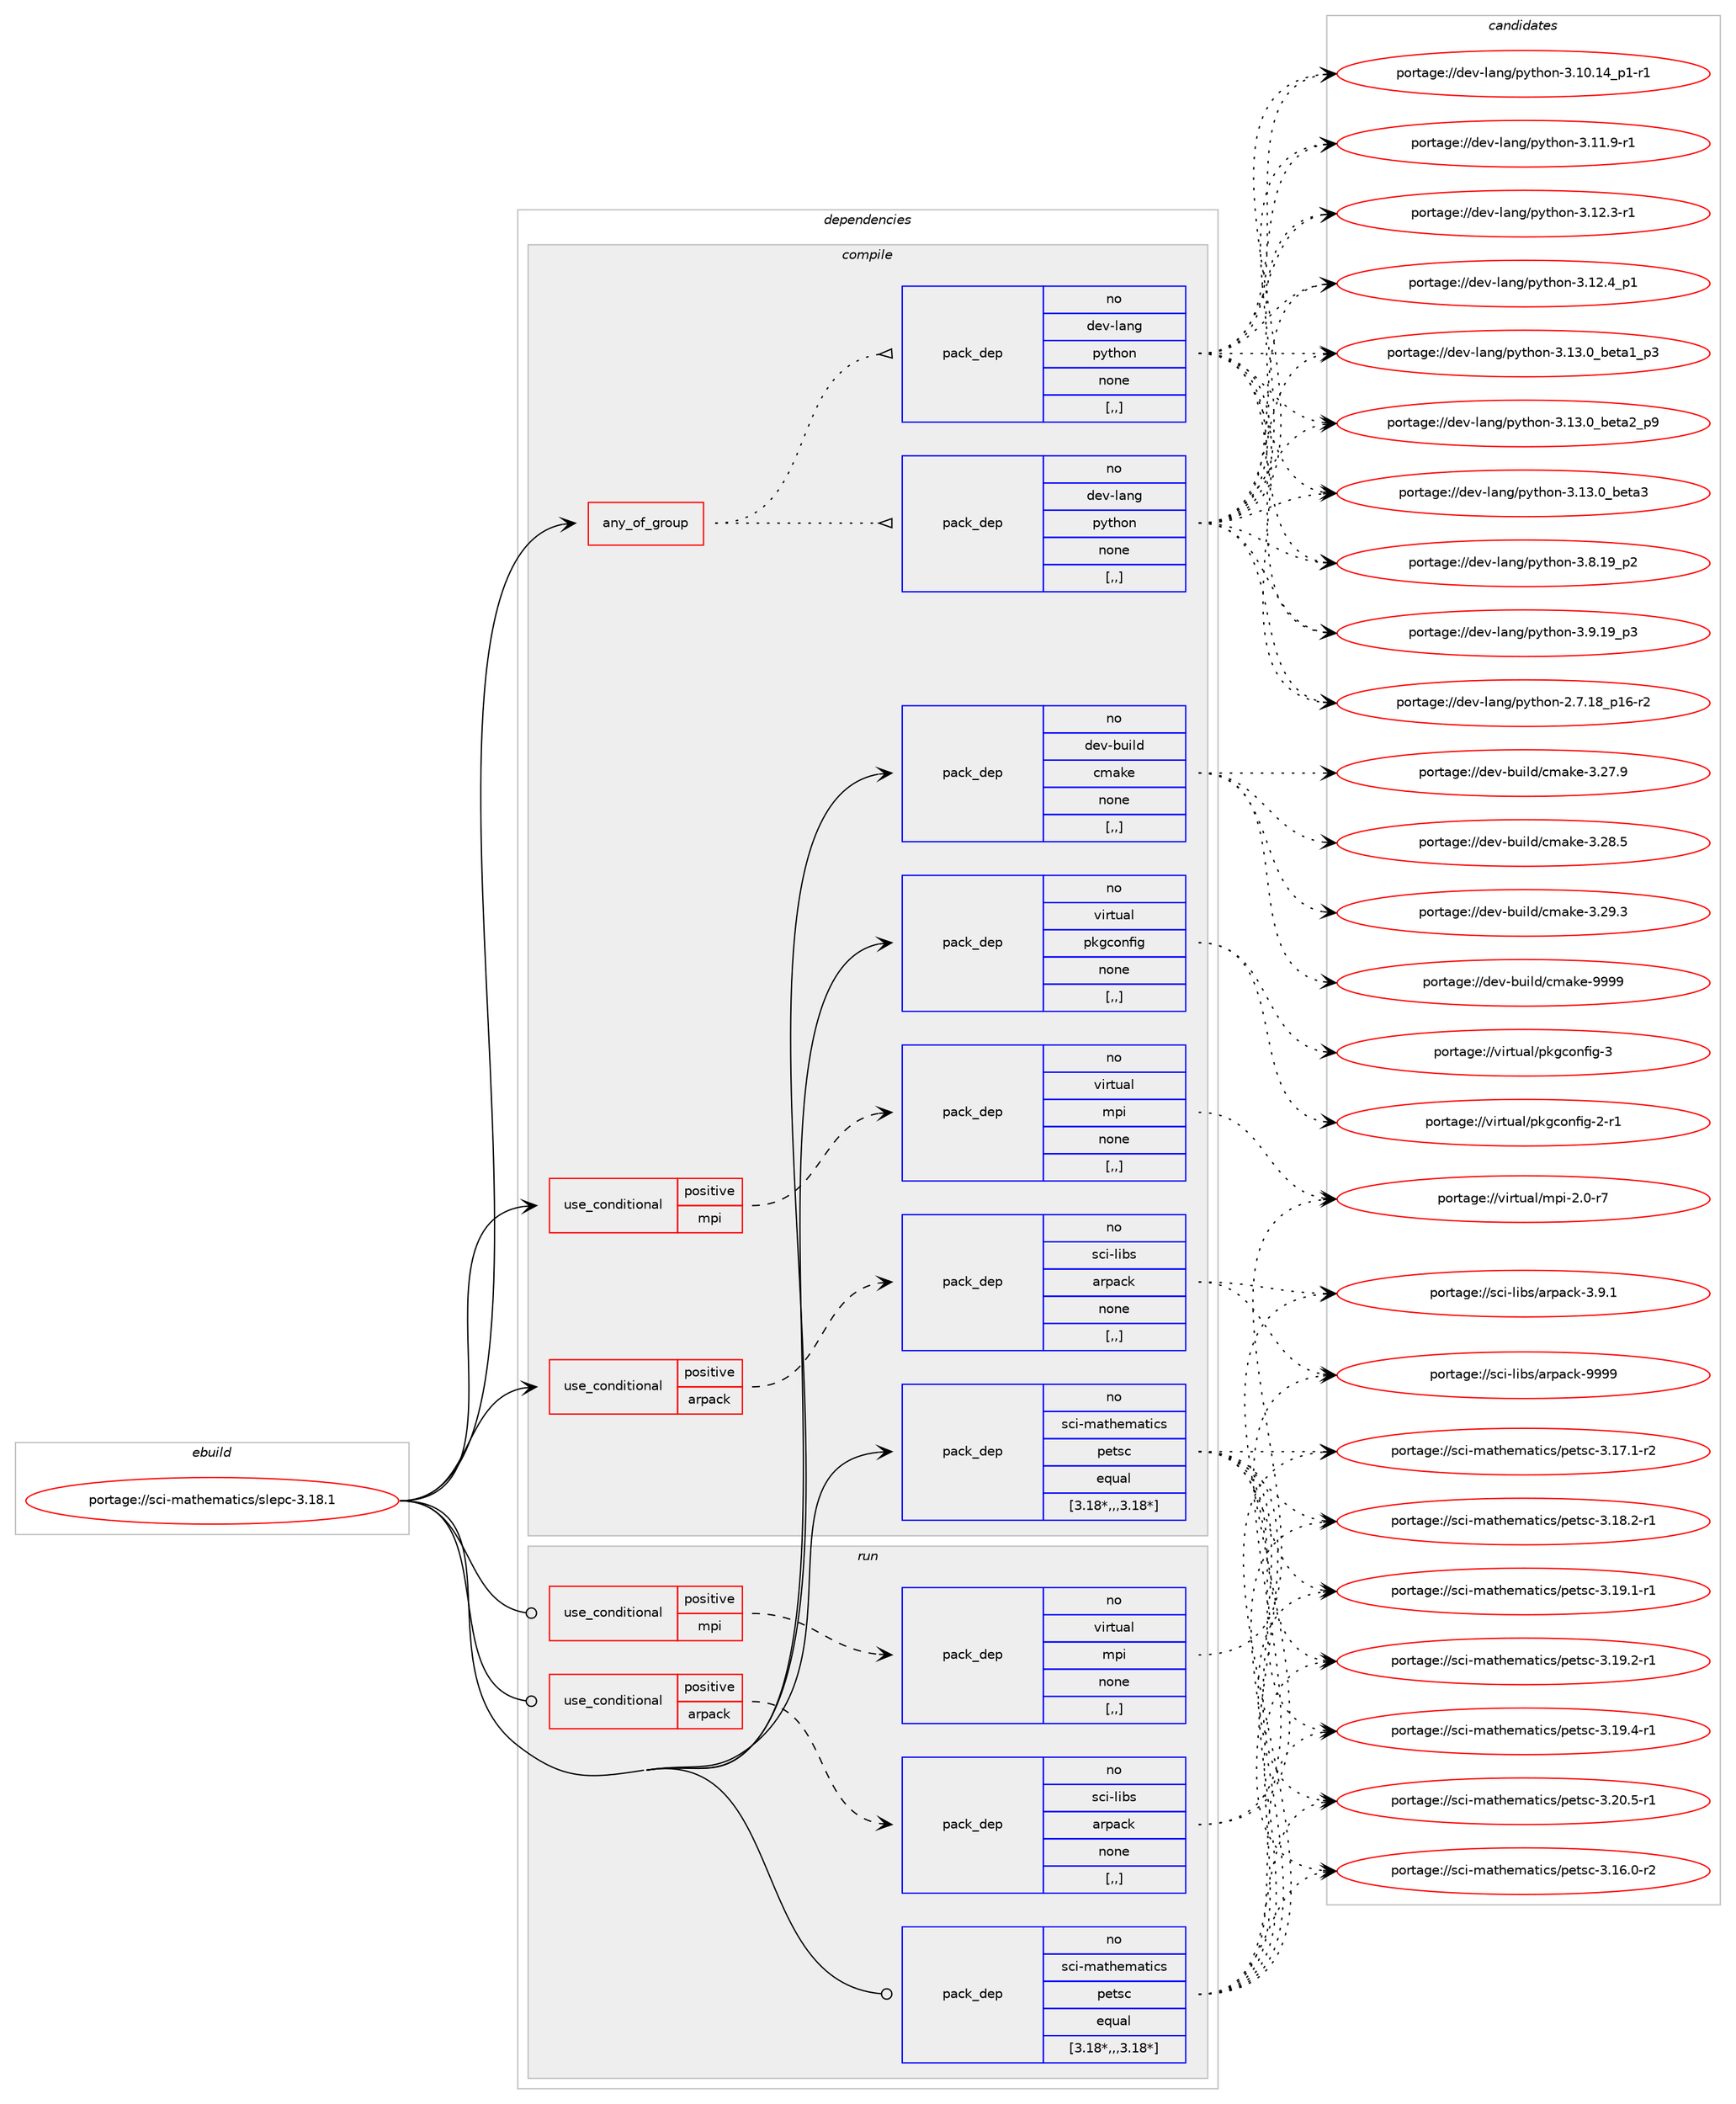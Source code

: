 digraph prolog {

# *************
# Graph options
# *************

newrank=true;
concentrate=true;
compound=true;
graph [rankdir=LR,fontname=Helvetica,fontsize=10,ranksep=1.5];#, ranksep=2.5, nodesep=0.2];
edge  [arrowhead=vee];
node  [fontname=Helvetica,fontsize=10];

# **********
# The ebuild
# **********

subgraph cluster_leftcol {
color=gray;
rank=same;
label=<<i>ebuild</i>>;
id [label="portage://sci-mathematics/slepc-3.18.1", color=red, width=4, href="../sci-mathematics/slepc-3.18.1.svg"];
}

# ****************
# The dependencies
# ****************

subgraph cluster_midcol {
color=gray;
label=<<i>dependencies</i>>;
subgraph cluster_compile {
fillcolor="#eeeeee";
style=filled;
label=<<i>compile</i>>;
subgraph any2635 {
dependency399923 [label=<<TABLE BORDER="0" CELLBORDER="1" CELLSPACING="0" CELLPADDING="4"><TR><TD CELLPADDING="10">any_of_group</TD></TR></TABLE>>, shape=none, color=red];subgraph pack291131 {
dependency399924 [label=<<TABLE BORDER="0" CELLBORDER="1" CELLSPACING="0" CELLPADDING="4" WIDTH="220"><TR><TD ROWSPAN="6" CELLPADDING="30">pack_dep</TD></TR><TR><TD WIDTH="110">no</TD></TR><TR><TD>dev-lang</TD></TR><TR><TD>python</TD></TR><TR><TD>none</TD></TR><TR><TD>[,,]</TD></TR></TABLE>>, shape=none, color=blue];
}
dependency399923:e -> dependency399924:w [weight=20,style="dotted",arrowhead="oinv"];
subgraph pack291132 {
dependency399925 [label=<<TABLE BORDER="0" CELLBORDER="1" CELLSPACING="0" CELLPADDING="4" WIDTH="220"><TR><TD ROWSPAN="6" CELLPADDING="30">pack_dep</TD></TR><TR><TD WIDTH="110">no</TD></TR><TR><TD>dev-lang</TD></TR><TR><TD>python</TD></TR><TR><TD>none</TD></TR><TR><TD>[,,]</TD></TR></TABLE>>, shape=none, color=blue];
}
dependency399923:e -> dependency399925:w [weight=20,style="dotted",arrowhead="oinv"];
}
id:e -> dependency399923:w [weight=20,style="solid",arrowhead="vee"];
subgraph cond105964 {
dependency399926 [label=<<TABLE BORDER="0" CELLBORDER="1" CELLSPACING="0" CELLPADDING="4"><TR><TD ROWSPAN="3" CELLPADDING="10">use_conditional</TD></TR><TR><TD>positive</TD></TR><TR><TD>arpack</TD></TR></TABLE>>, shape=none, color=red];
subgraph pack291133 {
dependency399927 [label=<<TABLE BORDER="0" CELLBORDER="1" CELLSPACING="0" CELLPADDING="4" WIDTH="220"><TR><TD ROWSPAN="6" CELLPADDING="30">pack_dep</TD></TR><TR><TD WIDTH="110">no</TD></TR><TR><TD>sci-libs</TD></TR><TR><TD>arpack</TD></TR><TR><TD>none</TD></TR><TR><TD>[,,]</TD></TR></TABLE>>, shape=none, color=blue];
}
dependency399926:e -> dependency399927:w [weight=20,style="dashed",arrowhead="vee"];
}
id:e -> dependency399926:w [weight=20,style="solid",arrowhead="vee"];
subgraph cond105965 {
dependency399928 [label=<<TABLE BORDER="0" CELLBORDER="1" CELLSPACING="0" CELLPADDING="4"><TR><TD ROWSPAN="3" CELLPADDING="10">use_conditional</TD></TR><TR><TD>positive</TD></TR><TR><TD>mpi</TD></TR></TABLE>>, shape=none, color=red];
subgraph pack291134 {
dependency399929 [label=<<TABLE BORDER="0" CELLBORDER="1" CELLSPACING="0" CELLPADDING="4" WIDTH="220"><TR><TD ROWSPAN="6" CELLPADDING="30">pack_dep</TD></TR><TR><TD WIDTH="110">no</TD></TR><TR><TD>virtual</TD></TR><TR><TD>mpi</TD></TR><TR><TD>none</TD></TR><TR><TD>[,,]</TD></TR></TABLE>>, shape=none, color=blue];
}
dependency399928:e -> dependency399929:w [weight=20,style="dashed",arrowhead="vee"];
}
id:e -> dependency399928:w [weight=20,style="solid",arrowhead="vee"];
subgraph pack291135 {
dependency399930 [label=<<TABLE BORDER="0" CELLBORDER="1" CELLSPACING="0" CELLPADDING="4" WIDTH="220"><TR><TD ROWSPAN="6" CELLPADDING="30">pack_dep</TD></TR><TR><TD WIDTH="110">no</TD></TR><TR><TD>dev-build</TD></TR><TR><TD>cmake</TD></TR><TR><TD>none</TD></TR><TR><TD>[,,]</TD></TR></TABLE>>, shape=none, color=blue];
}
id:e -> dependency399930:w [weight=20,style="solid",arrowhead="vee"];
subgraph pack291136 {
dependency399931 [label=<<TABLE BORDER="0" CELLBORDER="1" CELLSPACING="0" CELLPADDING="4" WIDTH="220"><TR><TD ROWSPAN="6" CELLPADDING="30">pack_dep</TD></TR><TR><TD WIDTH="110">no</TD></TR><TR><TD>sci-mathematics</TD></TR><TR><TD>petsc</TD></TR><TR><TD>equal</TD></TR><TR><TD>[3.18*,,,3.18*]</TD></TR></TABLE>>, shape=none, color=blue];
}
id:e -> dependency399931:w [weight=20,style="solid",arrowhead="vee"];
subgraph pack291137 {
dependency399932 [label=<<TABLE BORDER="0" CELLBORDER="1" CELLSPACING="0" CELLPADDING="4" WIDTH="220"><TR><TD ROWSPAN="6" CELLPADDING="30">pack_dep</TD></TR><TR><TD WIDTH="110">no</TD></TR><TR><TD>virtual</TD></TR><TR><TD>pkgconfig</TD></TR><TR><TD>none</TD></TR><TR><TD>[,,]</TD></TR></TABLE>>, shape=none, color=blue];
}
id:e -> dependency399932:w [weight=20,style="solid",arrowhead="vee"];
}
subgraph cluster_compileandrun {
fillcolor="#eeeeee";
style=filled;
label=<<i>compile and run</i>>;
}
subgraph cluster_run {
fillcolor="#eeeeee";
style=filled;
label=<<i>run</i>>;
subgraph cond105966 {
dependency399933 [label=<<TABLE BORDER="0" CELLBORDER="1" CELLSPACING="0" CELLPADDING="4"><TR><TD ROWSPAN="3" CELLPADDING="10">use_conditional</TD></TR><TR><TD>positive</TD></TR><TR><TD>arpack</TD></TR></TABLE>>, shape=none, color=red];
subgraph pack291138 {
dependency399934 [label=<<TABLE BORDER="0" CELLBORDER="1" CELLSPACING="0" CELLPADDING="4" WIDTH="220"><TR><TD ROWSPAN="6" CELLPADDING="30">pack_dep</TD></TR><TR><TD WIDTH="110">no</TD></TR><TR><TD>sci-libs</TD></TR><TR><TD>arpack</TD></TR><TR><TD>none</TD></TR><TR><TD>[,,]</TD></TR></TABLE>>, shape=none, color=blue];
}
dependency399933:e -> dependency399934:w [weight=20,style="dashed",arrowhead="vee"];
}
id:e -> dependency399933:w [weight=20,style="solid",arrowhead="odot"];
subgraph cond105967 {
dependency399935 [label=<<TABLE BORDER="0" CELLBORDER="1" CELLSPACING="0" CELLPADDING="4"><TR><TD ROWSPAN="3" CELLPADDING="10">use_conditional</TD></TR><TR><TD>positive</TD></TR><TR><TD>mpi</TD></TR></TABLE>>, shape=none, color=red];
subgraph pack291139 {
dependency399936 [label=<<TABLE BORDER="0" CELLBORDER="1" CELLSPACING="0" CELLPADDING="4" WIDTH="220"><TR><TD ROWSPAN="6" CELLPADDING="30">pack_dep</TD></TR><TR><TD WIDTH="110">no</TD></TR><TR><TD>virtual</TD></TR><TR><TD>mpi</TD></TR><TR><TD>none</TD></TR><TR><TD>[,,]</TD></TR></TABLE>>, shape=none, color=blue];
}
dependency399935:e -> dependency399936:w [weight=20,style="dashed",arrowhead="vee"];
}
id:e -> dependency399935:w [weight=20,style="solid",arrowhead="odot"];
subgraph pack291140 {
dependency399937 [label=<<TABLE BORDER="0" CELLBORDER="1" CELLSPACING="0" CELLPADDING="4" WIDTH="220"><TR><TD ROWSPAN="6" CELLPADDING="30">pack_dep</TD></TR><TR><TD WIDTH="110">no</TD></TR><TR><TD>sci-mathematics</TD></TR><TR><TD>petsc</TD></TR><TR><TD>equal</TD></TR><TR><TD>[3.18*,,,3.18*]</TD></TR></TABLE>>, shape=none, color=blue];
}
id:e -> dependency399937:w [weight=20,style="solid",arrowhead="odot"];
}
}

# **************
# The candidates
# **************

subgraph cluster_choices {
rank=same;
color=gray;
label=<<i>candidates</i>>;

subgraph choice291131 {
color=black;
nodesep=1;
choice100101118451089711010347112121116104111110455046554649569511249544511450 [label="portage://dev-lang/python-2.7.18_p16-r2", color=red, width=4,href="../dev-lang/python-2.7.18_p16-r2.svg"];
choice100101118451089711010347112121116104111110455146494846495295112494511449 [label="portage://dev-lang/python-3.10.14_p1-r1", color=red, width=4,href="../dev-lang/python-3.10.14_p1-r1.svg"];
choice100101118451089711010347112121116104111110455146494946574511449 [label="portage://dev-lang/python-3.11.9-r1", color=red, width=4,href="../dev-lang/python-3.11.9-r1.svg"];
choice100101118451089711010347112121116104111110455146495046514511449 [label="portage://dev-lang/python-3.12.3-r1", color=red, width=4,href="../dev-lang/python-3.12.3-r1.svg"];
choice100101118451089711010347112121116104111110455146495046529511249 [label="portage://dev-lang/python-3.12.4_p1", color=red, width=4,href="../dev-lang/python-3.12.4_p1.svg"];
choice10010111845108971101034711212111610411111045514649514648959810111697499511251 [label="portage://dev-lang/python-3.13.0_beta1_p3", color=red, width=4,href="../dev-lang/python-3.13.0_beta1_p3.svg"];
choice10010111845108971101034711212111610411111045514649514648959810111697509511257 [label="portage://dev-lang/python-3.13.0_beta2_p9", color=red, width=4,href="../dev-lang/python-3.13.0_beta2_p9.svg"];
choice1001011184510897110103471121211161041111104551464951464895981011169751 [label="portage://dev-lang/python-3.13.0_beta3", color=red, width=4,href="../dev-lang/python-3.13.0_beta3.svg"];
choice100101118451089711010347112121116104111110455146564649579511250 [label="portage://dev-lang/python-3.8.19_p2", color=red, width=4,href="../dev-lang/python-3.8.19_p2.svg"];
choice100101118451089711010347112121116104111110455146574649579511251 [label="portage://dev-lang/python-3.9.19_p3", color=red, width=4,href="../dev-lang/python-3.9.19_p3.svg"];
dependency399924:e -> choice100101118451089711010347112121116104111110455046554649569511249544511450:w [style=dotted,weight="100"];
dependency399924:e -> choice100101118451089711010347112121116104111110455146494846495295112494511449:w [style=dotted,weight="100"];
dependency399924:e -> choice100101118451089711010347112121116104111110455146494946574511449:w [style=dotted,weight="100"];
dependency399924:e -> choice100101118451089711010347112121116104111110455146495046514511449:w [style=dotted,weight="100"];
dependency399924:e -> choice100101118451089711010347112121116104111110455146495046529511249:w [style=dotted,weight="100"];
dependency399924:e -> choice10010111845108971101034711212111610411111045514649514648959810111697499511251:w [style=dotted,weight="100"];
dependency399924:e -> choice10010111845108971101034711212111610411111045514649514648959810111697509511257:w [style=dotted,weight="100"];
dependency399924:e -> choice1001011184510897110103471121211161041111104551464951464895981011169751:w [style=dotted,weight="100"];
dependency399924:e -> choice100101118451089711010347112121116104111110455146564649579511250:w [style=dotted,weight="100"];
dependency399924:e -> choice100101118451089711010347112121116104111110455146574649579511251:w [style=dotted,weight="100"];
}
subgraph choice291132 {
color=black;
nodesep=1;
choice100101118451089711010347112121116104111110455046554649569511249544511450 [label="portage://dev-lang/python-2.7.18_p16-r2", color=red, width=4,href="../dev-lang/python-2.7.18_p16-r2.svg"];
choice100101118451089711010347112121116104111110455146494846495295112494511449 [label="portage://dev-lang/python-3.10.14_p1-r1", color=red, width=4,href="../dev-lang/python-3.10.14_p1-r1.svg"];
choice100101118451089711010347112121116104111110455146494946574511449 [label="portage://dev-lang/python-3.11.9-r1", color=red, width=4,href="../dev-lang/python-3.11.9-r1.svg"];
choice100101118451089711010347112121116104111110455146495046514511449 [label="portage://dev-lang/python-3.12.3-r1", color=red, width=4,href="../dev-lang/python-3.12.3-r1.svg"];
choice100101118451089711010347112121116104111110455146495046529511249 [label="portage://dev-lang/python-3.12.4_p1", color=red, width=4,href="../dev-lang/python-3.12.4_p1.svg"];
choice10010111845108971101034711212111610411111045514649514648959810111697499511251 [label="portage://dev-lang/python-3.13.0_beta1_p3", color=red, width=4,href="../dev-lang/python-3.13.0_beta1_p3.svg"];
choice10010111845108971101034711212111610411111045514649514648959810111697509511257 [label="portage://dev-lang/python-3.13.0_beta2_p9", color=red, width=4,href="../dev-lang/python-3.13.0_beta2_p9.svg"];
choice1001011184510897110103471121211161041111104551464951464895981011169751 [label="portage://dev-lang/python-3.13.0_beta3", color=red, width=4,href="../dev-lang/python-3.13.0_beta3.svg"];
choice100101118451089711010347112121116104111110455146564649579511250 [label="portage://dev-lang/python-3.8.19_p2", color=red, width=4,href="../dev-lang/python-3.8.19_p2.svg"];
choice100101118451089711010347112121116104111110455146574649579511251 [label="portage://dev-lang/python-3.9.19_p3", color=red, width=4,href="../dev-lang/python-3.9.19_p3.svg"];
dependency399925:e -> choice100101118451089711010347112121116104111110455046554649569511249544511450:w [style=dotted,weight="100"];
dependency399925:e -> choice100101118451089711010347112121116104111110455146494846495295112494511449:w [style=dotted,weight="100"];
dependency399925:e -> choice100101118451089711010347112121116104111110455146494946574511449:w [style=dotted,weight="100"];
dependency399925:e -> choice100101118451089711010347112121116104111110455146495046514511449:w [style=dotted,weight="100"];
dependency399925:e -> choice100101118451089711010347112121116104111110455146495046529511249:w [style=dotted,weight="100"];
dependency399925:e -> choice10010111845108971101034711212111610411111045514649514648959810111697499511251:w [style=dotted,weight="100"];
dependency399925:e -> choice10010111845108971101034711212111610411111045514649514648959810111697509511257:w [style=dotted,weight="100"];
dependency399925:e -> choice1001011184510897110103471121211161041111104551464951464895981011169751:w [style=dotted,weight="100"];
dependency399925:e -> choice100101118451089711010347112121116104111110455146564649579511250:w [style=dotted,weight="100"];
dependency399925:e -> choice100101118451089711010347112121116104111110455146574649579511251:w [style=dotted,weight="100"];
}
subgraph choice291133 {
color=black;
nodesep=1;
choice11599105451081059811547971141129799107455146574649 [label="portage://sci-libs/arpack-3.9.1", color=red, width=4,href="../sci-libs/arpack-3.9.1.svg"];
choice115991054510810598115479711411297991074557575757 [label="portage://sci-libs/arpack-9999", color=red, width=4,href="../sci-libs/arpack-9999.svg"];
dependency399927:e -> choice11599105451081059811547971141129799107455146574649:w [style=dotted,weight="100"];
dependency399927:e -> choice115991054510810598115479711411297991074557575757:w [style=dotted,weight="100"];
}
subgraph choice291134 {
color=black;
nodesep=1;
choice1181051141161179710847109112105455046484511455 [label="portage://virtual/mpi-2.0-r7", color=red, width=4,href="../virtual/mpi-2.0-r7.svg"];
dependency399929:e -> choice1181051141161179710847109112105455046484511455:w [style=dotted,weight="100"];
}
subgraph choice291135 {
color=black;
nodesep=1;
choice100101118459811710510810047991099710710145514650554657 [label="portage://dev-build/cmake-3.27.9", color=red, width=4,href="../dev-build/cmake-3.27.9.svg"];
choice100101118459811710510810047991099710710145514650564653 [label="portage://dev-build/cmake-3.28.5", color=red, width=4,href="../dev-build/cmake-3.28.5.svg"];
choice100101118459811710510810047991099710710145514650574651 [label="portage://dev-build/cmake-3.29.3", color=red, width=4,href="../dev-build/cmake-3.29.3.svg"];
choice10010111845981171051081004799109971071014557575757 [label="portage://dev-build/cmake-9999", color=red, width=4,href="../dev-build/cmake-9999.svg"];
dependency399930:e -> choice100101118459811710510810047991099710710145514650554657:w [style=dotted,weight="100"];
dependency399930:e -> choice100101118459811710510810047991099710710145514650564653:w [style=dotted,weight="100"];
dependency399930:e -> choice100101118459811710510810047991099710710145514650574651:w [style=dotted,weight="100"];
dependency399930:e -> choice10010111845981171051081004799109971071014557575757:w [style=dotted,weight="100"];
}
subgraph choice291136 {
color=black;
nodesep=1;
choice11599105451099711610410110997116105991154711210111611599455146495446484511450 [label="portage://sci-mathematics/petsc-3.16.0-r2", color=red, width=4,href="../sci-mathematics/petsc-3.16.0-r2.svg"];
choice11599105451099711610410110997116105991154711210111611599455146495546494511450 [label="portage://sci-mathematics/petsc-3.17.1-r2", color=red, width=4,href="../sci-mathematics/petsc-3.17.1-r2.svg"];
choice11599105451099711610410110997116105991154711210111611599455146495646504511449 [label="portage://sci-mathematics/petsc-3.18.2-r1", color=red, width=4,href="../sci-mathematics/petsc-3.18.2-r1.svg"];
choice11599105451099711610410110997116105991154711210111611599455146495746494511449 [label="portage://sci-mathematics/petsc-3.19.1-r1", color=red, width=4,href="../sci-mathematics/petsc-3.19.1-r1.svg"];
choice11599105451099711610410110997116105991154711210111611599455146495746504511449 [label="portage://sci-mathematics/petsc-3.19.2-r1", color=red, width=4,href="../sci-mathematics/petsc-3.19.2-r1.svg"];
choice11599105451099711610410110997116105991154711210111611599455146495746524511449 [label="portage://sci-mathematics/petsc-3.19.4-r1", color=red, width=4,href="../sci-mathematics/petsc-3.19.4-r1.svg"];
choice11599105451099711610410110997116105991154711210111611599455146504846534511449 [label="portage://sci-mathematics/petsc-3.20.5-r1", color=red, width=4,href="../sci-mathematics/petsc-3.20.5-r1.svg"];
dependency399931:e -> choice11599105451099711610410110997116105991154711210111611599455146495446484511450:w [style=dotted,weight="100"];
dependency399931:e -> choice11599105451099711610410110997116105991154711210111611599455146495546494511450:w [style=dotted,weight="100"];
dependency399931:e -> choice11599105451099711610410110997116105991154711210111611599455146495646504511449:w [style=dotted,weight="100"];
dependency399931:e -> choice11599105451099711610410110997116105991154711210111611599455146495746494511449:w [style=dotted,weight="100"];
dependency399931:e -> choice11599105451099711610410110997116105991154711210111611599455146495746504511449:w [style=dotted,weight="100"];
dependency399931:e -> choice11599105451099711610410110997116105991154711210111611599455146495746524511449:w [style=dotted,weight="100"];
dependency399931:e -> choice11599105451099711610410110997116105991154711210111611599455146504846534511449:w [style=dotted,weight="100"];
}
subgraph choice291137 {
color=black;
nodesep=1;
choice11810511411611797108471121071039911111010210510345504511449 [label="portage://virtual/pkgconfig-2-r1", color=red, width=4,href="../virtual/pkgconfig-2-r1.svg"];
choice1181051141161179710847112107103991111101021051034551 [label="portage://virtual/pkgconfig-3", color=red, width=4,href="../virtual/pkgconfig-3.svg"];
dependency399932:e -> choice11810511411611797108471121071039911111010210510345504511449:w [style=dotted,weight="100"];
dependency399932:e -> choice1181051141161179710847112107103991111101021051034551:w [style=dotted,weight="100"];
}
subgraph choice291138 {
color=black;
nodesep=1;
choice11599105451081059811547971141129799107455146574649 [label="portage://sci-libs/arpack-3.9.1", color=red, width=4,href="../sci-libs/arpack-3.9.1.svg"];
choice115991054510810598115479711411297991074557575757 [label="portage://sci-libs/arpack-9999", color=red, width=4,href="../sci-libs/arpack-9999.svg"];
dependency399934:e -> choice11599105451081059811547971141129799107455146574649:w [style=dotted,weight="100"];
dependency399934:e -> choice115991054510810598115479711411297991074557575757:w [style=dotted,weight="100"];
}
subgraph choice291139 {
color=black;
nodesep=1;
choice1181051141161179710847109112105455046484511455 [label="portage://virtual/mpi-2.0-r7", color=red, width=4,href="../virtual/mpi-2.0-r7.svg"];
dependency399936:e -> choice1181051141161179710847109112105455046484511455:w [style=dotted,weight="100"];
}
subgraph choice291140 {
color=black;
nodesep=1;
choice11599105451099711610410110997116105991154711210111611599455146495446484511450 [label="portage://sci-mathematics/petsc-3.16.0-r2", color=red, width=4,href="../sci-mathematics/petsc-3.16.0-r2.svg"];
choice11599105451099711610410110997116105991154711210111611599455146495546494511450 [label="portage://sci-mathematics/petsc-3.17.1-r2", color=red, width=4,href="../sci-mathematics/petsc-3.17.1-r2.svg"];
choice11599105451099711610410110997116105991154711210111611599455146495646504511449 [label="portage://sci-mathematics/petsc-3.18.2-r1", color=red, width=4,href="../sci-mathematics/petsc-3.18.2-r1.svg"];
choice11599105451099711610410110997116105991154711210111611599455146495746494511449 [label="portage://sci-mathematics/petsc-3.19.1-r1", color=red, width=4,href="../sci-mathematics/petsc-3.19.1-r1.svg"];
choice11599105451099711610410110997116105991154711210111611599455146495746504511449 [label="portage://sci-mathematics/petsc-3.19.2-r1", color=red, width=4,href="../sci-mathematics/petsc-3.19.2-r1.svg"];
choice11599105451099711610410110997116105991154711210111611599455146495746524511449 [label="portage://sci-mathematics/petsc-3.19.4-r1", color=red, width=4,href="../sci-mathematics/petsc-3.19.4-r1.svg"];
choice11599105451099711610410110997116105991154711210111611599455146504846534511449 [label="portage://sci-mathematics/petsc-3.20.5-r1", color=red, width=4,href="../sci-mathematics/petsc-3.20.5-r1.svg"];
dependency399937:e -> choice11599105451099711610410110997116105991154711210111611599455146495446484511450:w [style=dotted,weight="100"];
dependency399937:e -> choice11599105451099711610410110997116105991154711210111611599455146495546494511450:w [style=dotted,weight="100"];
dependency399937:e -> choice11599105451099711610410110997116105991154711210111611599455146495646504511449:w [style=dotted,weight="100"];
dependency399937:e -> choice11599105451099711610410110997116105991154711210111611599455146495746494511449:w [style=dotted,weight="100"];
dependency399937:e -> choice11599105451099711610410110997116105991154711210111611599455146495746504511449:w [style=dotted,weight="100"];
dependency399937:e -> choice11599105451099711610410110997116105991154711210111611599455146495746524511449:w [style=dotted,weight="100"];
dependency399937:e -> choice11599105451099711610410110997116105991154711210111611599455146504846534511449:w [style=dotted,weight="100"];
}
}

}
